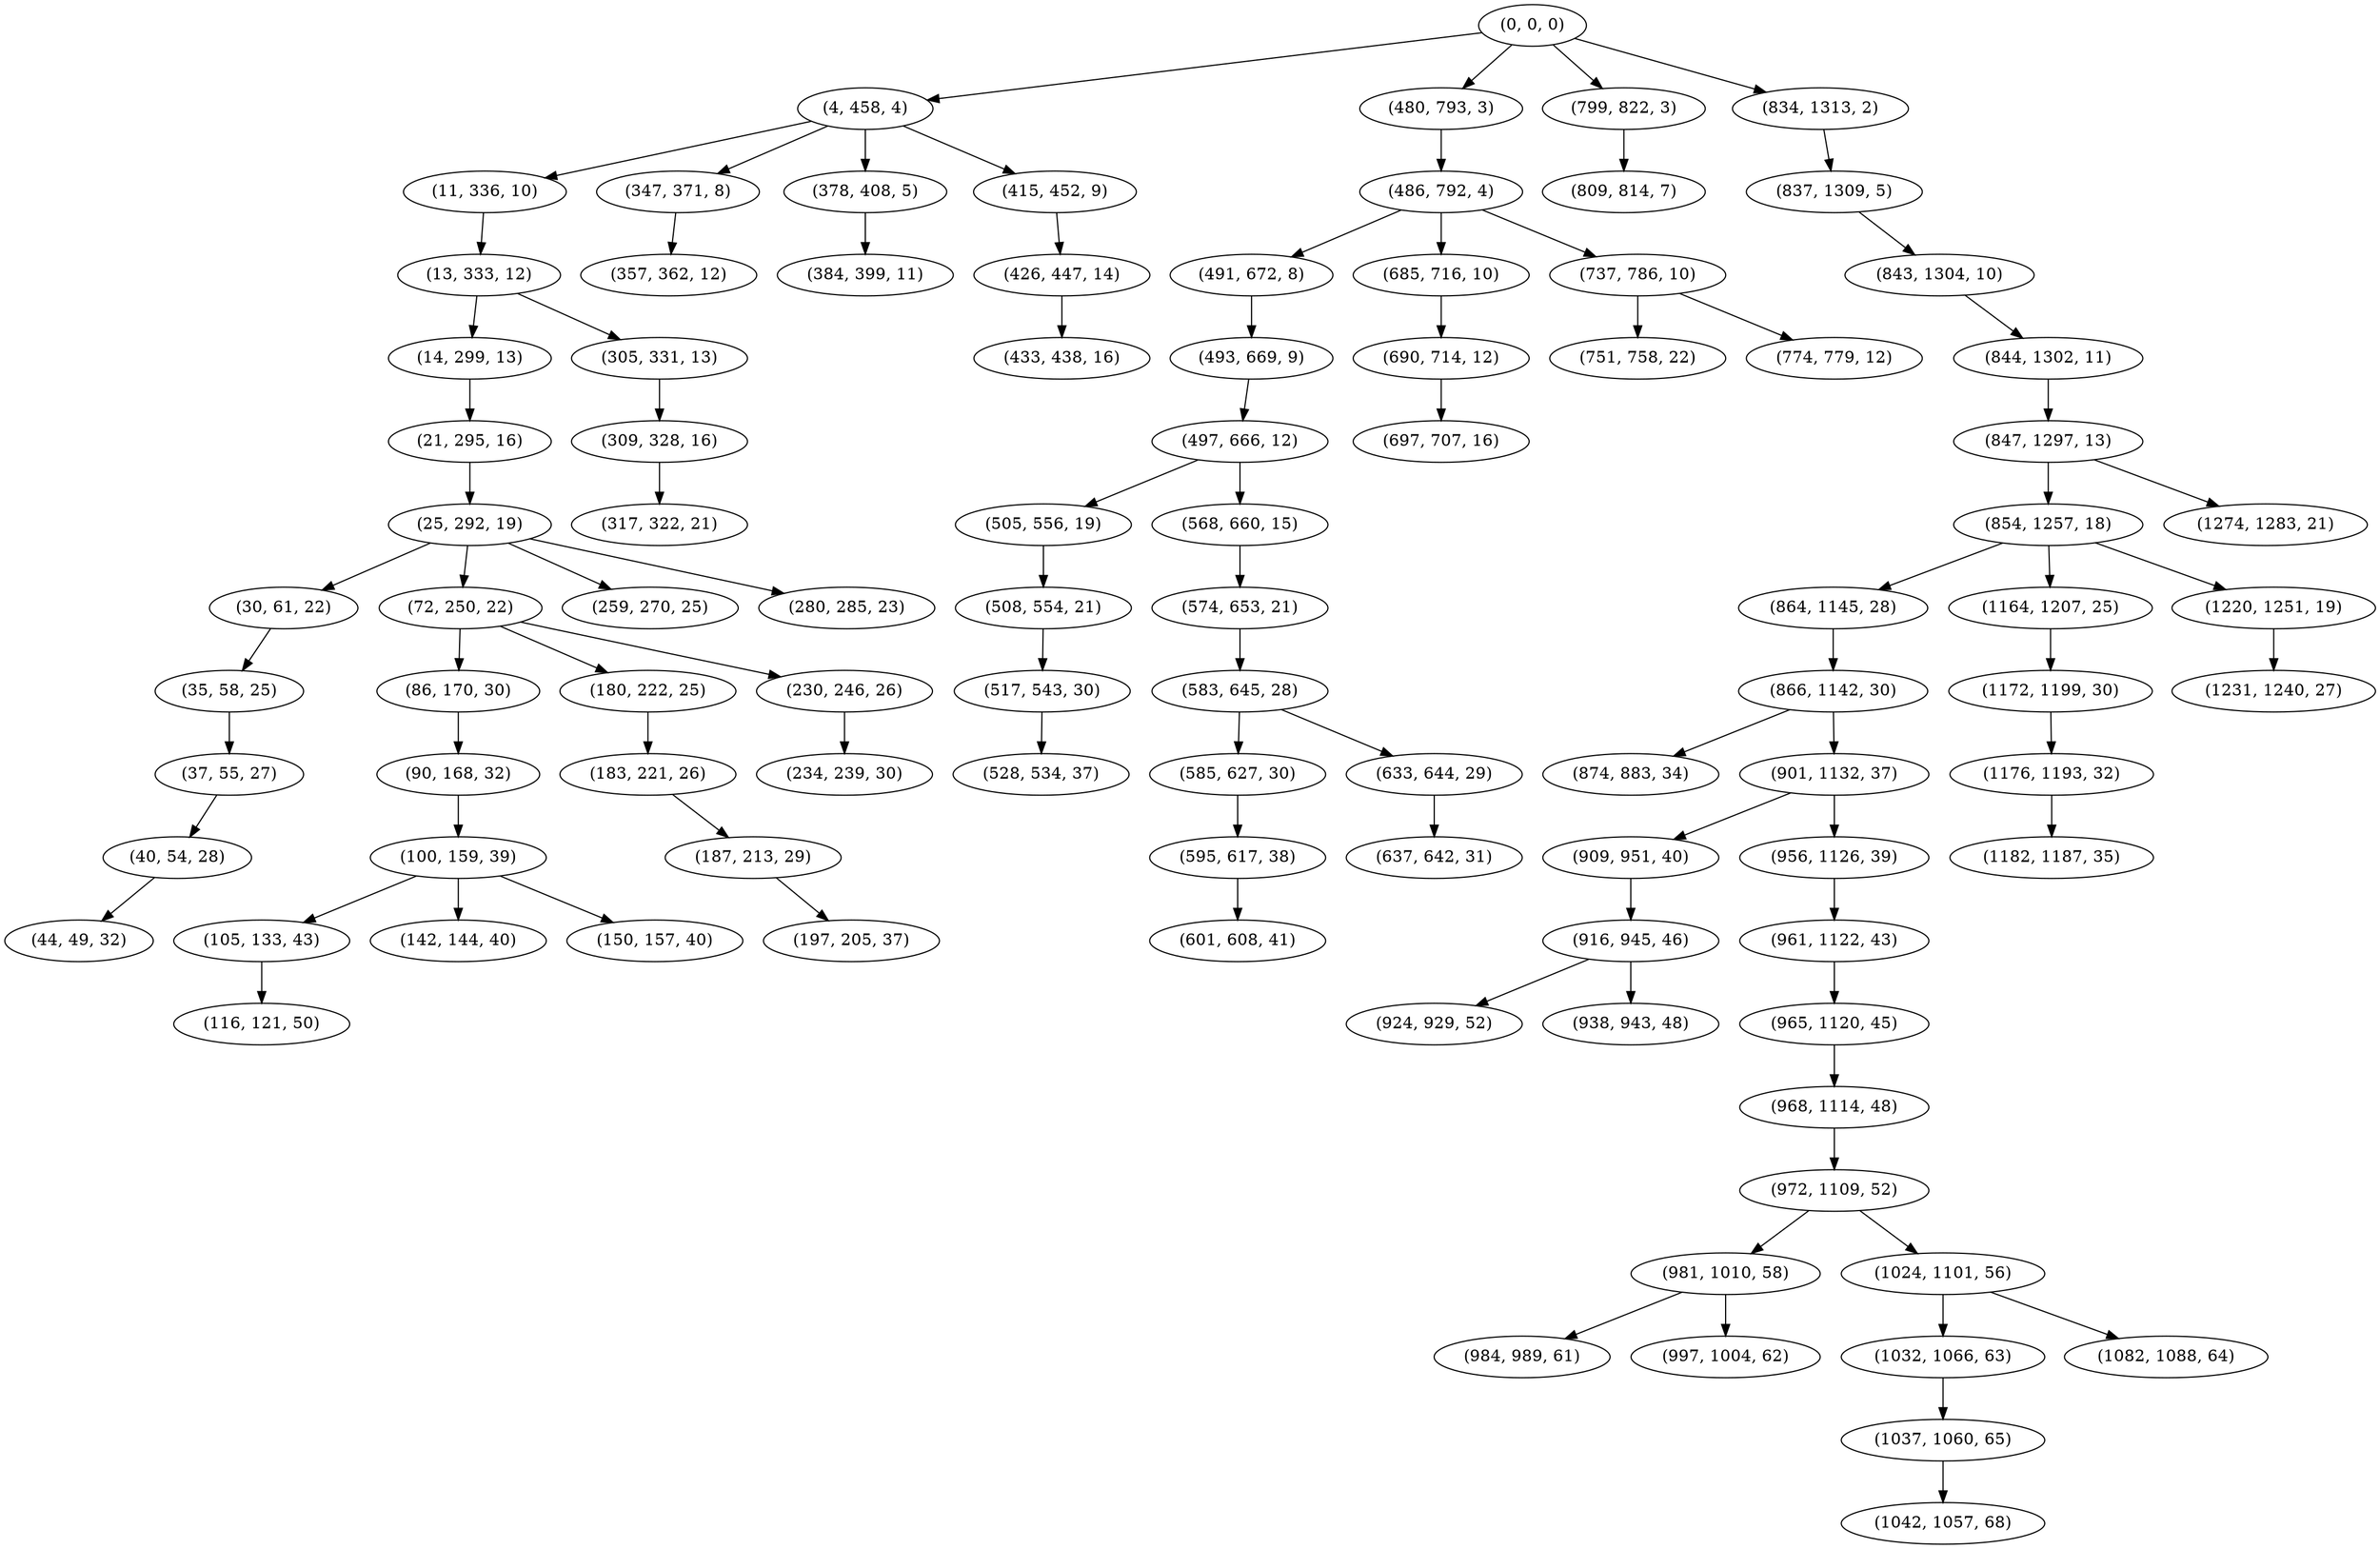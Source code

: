 digraph tree {
    "(0, 0, 0)";
    "(4, 458, 4)";
    "(11, 336, 10)";
    "(13, 333, 12)";
    "(14, 299, 13)";
    "(21, 295, 16)";
    "(25, 292, 19)";
    "(30, 61, 22)";
    "(35, 58, 25)";
    "(37, 55, 27)";
    "(40, 54, 28)";
    "(44, 49, 32)";
    "(72, 250, 22)";
    "(86, 170, 30)";
    "(90, 168, 32)";
    "(100, 159, 39)";
    "(105, 133, 43)";
    "(116, 121, 50)";
    "(142, 144, 40)";
    "(150, 157, 40)";
    "(180, 222, 25)";
    "(183, 221, 26)";
    "(187, 213, 29)";
    "(197, 205, 37)";
    "(230, 246, 26)";
    "(234, 239, 30)";
    "(259, 270, 25)";
    "(280, 285, 23)";
    "(305, 331, 13)";
    "(309, 328, 16)";
    "(317, 322, 21)";
    "(347, 371, 8)";
    "(357, 362, 12)";
    "(378, 408, 5)";
    "(384, 399, 11)";
    "(415, 452, 9)";
    "(426, 447, 14)";
    "(433, 438, 16)";
    "(480, 793, 3)";
    "(486, 792, 4)";
    "(491, 672, 8)";
    "(493, 669, 9)";
    "(497, 666, 12)";
    "(505, 556, 19)";
    "(508, 554, 21)";
    "(517, 543, 30)";
    "(528, 534, 37)";
    "(568, 660, 15)";
    "(574, 653, 21)";
    "(583, 645, 28)";
    "(585, 627, 30)";
    "(595, 617, 38)";
    "(601, 608, 41)";
    "(633, 644, 29)";
    "(637, 642, 31)";
    "(685, 716, 10)";
    "(690, 714, 12)";
    "(697, 707, 16)";
    "(737, 786, 10)";
    "(751, 758, 22)";
    "(774, 779, 12)";
    "(799, 822, 3)";
    "(809, 814, 7)";
    "(834, 1313, 2)";
    "(837, 1309, 5)";
    "(843, 1304, 10)";
    "(844, 1302, 11)";
    "(847, 1297, 13)";
    "(854, 1257, 18)";
    "(864, 1145, 28)";
    "(866, 1142, 30)";
    "(874, 883, 34)";
    "(901, 1132, 37)";
    "(909, 951, 40)";
    "(916, 945, 46)";
    "(924, 929, 52)";
    "(938, 943, 48)";
    "(956, 1126, 39)";
    "(961, 1122, 43)";
    "(965, 1120, 45)";
    "(968, 1114, 48)";
    "(972, 1109, 52)";
    "(981, 1010, 58)";
    "(984, 989, 61)";
    "(997, 1004, 62)";
    "(1024, 1101, 56)";
    "(1032, 1066, 63)";
    "(1037, 1060, 65)";
    "(1042, 1057, 68)";
    "(1082, 1088, 64)";
    "(1164, 1207, 25)";
    "(1172, 1199, 30)";
    "(1176, 1193, 32)";
    "(1182, 1187, 35)";
    "(1220, 1251, 19)";
    "(1231, 1240, 27)";
    "(1274, 1283, 21)";
    "(0, 0, 0)" -> "(4, 458, 4)";
    "(0, 0, 0)" -> "(480, 793, 3)";
    "(0, 0, 0)" -> "(799, 822, 3)";
    "(0, 0, 0)" -> "(834, 1313, 2)";
    "(4, 458, 4)" -> "(11, 336, 10)";
    "(4, 458, 4)" -> "(347, 371, 8)";
    "(4, 458, 4)" -> "(378, 408, 5)";
    "(4, 458, 4)" -> "(415, 452, 9)";
    "(11, 336, 10)" -> "(13, 333, 12)";
    "(13, 333, 12)" -> "(14, 299, 13)";
    "(13, 333, 12)" -> "(305, 331, 13)";
    "(14, 299, 13)" -> "(21, 295, 16)";
    "(21, 295, 16)" -> "(25, 292, 19)";
    "(25, 292, 19)" -> "(30, 61, 22)";
    "(25, 292, 19)" -> "(72, 250, 22)";
    "(25, 292, 19)" -> "(259, 270, 25)";
    "(25, 292, 19)" -> "(280, 285, 23)";
    "(30, 61, 22)" -> "(35, 58, 25)";
    "(35, 58, 25)" -> "(37, 55, 27)";
    "(37, 55, 27)" -> "(40, 54, 28)";
    "(40, 54, 28)" -> "(44, 49, 32)";
    "(72, 250, 22)" -> "(86, 170, 30)";
    "(72, 250, 22)" -> "(180, 222, 25)";
    "(72, 250, 22)" -> "(230, 246, 26)";
    "(86, 170, 30)" -> "(90, 168, 32)";
    "(90, 168, 32)" -> "(100, 159, 39)";
    "(100, 159, 39)" -> "(105, 133, 43)";
    "(100, 159, 39)" -> "(142, 144, 40)";
    "(100, 159, 39)" -> "(150, 157, 40)";
    "(105, 133, 43)" -> "(116, 121, 50)";
    "(180, 222, 25)" -> "(183, 221, 26)";
    "(183, 221, 26)" -> "(187, 213, 29)";
    "(187, 213, 29)" -> "(197, 205, 37)";
    "(230, 246, 26)" -> "(234, 239, 30)";
    "(305, 331, 13)" -> "(309, 328, 16)";
    "(309, 328, 16)" -> "(317, 322, 21)";
    "(347, 371, 8)" -> "(357, 362, 12)";
    "(378, 408, 5)" -> "(384, 399, 11)";
    "(415, 452, 9)" -> "(426, 447, 14)";
    "(426, 447, 14)" -> "(433, 438, 16)";
    "(480, 793, 3)" -> "(486, 792, 4)";
    "(486, 792, 4)" -> "(491, 672, 8)";
    "(486, 792, 4)" -> "(685, 716, 10)";
    "(486, 792, 4)" -> "(737, 786, 10)";
    "(491, 672, 8)" -> "(493, 669, 9)";
    "(493, 669, 9)" -> "(497, 666, 12)";
    "(497, 666, 12)" -> "(505, 556, 19)";
    "(497, 666, 12)" -> "(568, 660, 15)";
    "(505, 556, 19)" -> "(508, 554, 21)";
    "(508, 554, 21)" -> "(517, 543, 30)";
    "(517, 543, 30)" -> "(528, 534, 37)";
    "(568, 660, 15)" -> "(574, 653, 21)";
    "(574, 653, 21)" -> "(583, 645, 28)";
    "(583, 645, 28)" -> "(585, 627, 30)";
    "(583, 645, 28)" -> "(633, 644, 29)";
    "(585, 627, 30)" -> "(595, 617, 38)";
    "(595, 617, 38)" -> "(601, 608, 41)";
    "(633, 644, 29)" -> "(637, 642, 31)";
    "(685, 716, 10)" -> "(690, 714, 12)";
    "(690, 714, 12)" -> "(697, 707, 16)";
    "(737, 786, 10)" -> "(751, 758, 22)";
    "(737, 786, 10)" -> "(774, 779, 12)";
    "(799, 822, 3)" -> "(809, 814, 7)";
    "(834, 1313, 2)" -> "(837, 1309, 5)";
    "(837, 1309, 5)" -> "(843, 1304, 10)";
    "(843, 1304, 10)" -> "(844, 1302, 11)";
    "(844, 1302, 11)" -> "(847, 1297, 13)";
    "(847, 1297, 13)" -> "(854, 1257, 18)";
    "(847, 1297, 13)" -> "(1274, 1283, 21)";
    "(854, 1257, 18)" -> "(864, 1145, 28)";
    "(854, 1257, 18)" -> "(1164, 1207, 25)";
    "(854, 1257, 18)" -> "(1220, 1251, 19)";
    "(864, 1145, 28)" -> "(866, 1142, 30)";
    "(866, 1142, 30)" -> "(874, 883, 34)";
    "(866, 1142, 30)" -> "(901, 1132, 37)";
    "(901, 1132, 37)" -> "(909, 951, 40)";
    "(901, 1132, 37)" -> "(956, 1126, 39)";
    "(909, 951, 40)" -> "(916, 945, 46)";
    "(916, 945, 46)" -> "(924, 929, 52)";
    "(916, 945, 46)" -> "(938, 943, 48)";
    "(956, 1126, 39)" -> "(961, 1122, 43)";
    "(961, 1122, 43)" -> "(965, 1120, 45)";
    "(965, 1120, 45)" -> "(968, 1114, 48)";
    "(968, 1114, 48)" -> "(972, 1109, 52)";
    "(972, 1109, 52)" -> "(981, 1010, 58)";
    "(972, 1109, 52)" -> "(1024, 1101, 56)";
    "(981, 1010, 58)" -> "(984, 989, 61)";
    "(981, 1010, 58)" -> "(997, 1004, 62)";
    "(1024, 1101, 56)" -> "(1032, 1066, 63)";
    "(1024, 1101, 56)" -> "(1082, 1088, 64)";
    "(1032, 1066, 63)" -> "(1037, 1060, 65)";
    "(1037, 1060, 65)" -> "(1042, 1057, 68)";
    "(1164, 1207, 25)" -> "(1172, 1199, 30)";
    "(1172, 1199, 30)" -> "(1176, 1193, 32)";
    "(1176, 1193, 32)" -> "(1182, 1187, 35)";
    "(1220, 1251, 19)" -> "(1231, 1240, 27)";
}
